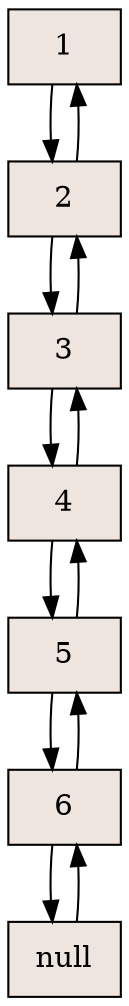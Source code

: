 digraph grafica{
rankdir=TB;
node [shape = record, style=filled, fillcolor=seashell2];
nodo1 [ label ="1"];
nodo2 [ label ="2"];
nodo3 [ label ="3"];
nodo4 [ label ="4"];
nodo5 [ label ="5"];
nodo6 [ label ="6"];
nodonull [ label ="null"];
nodo6->nodonull
nodonull->nodo6
nodo5->nodo6
nodo6->nodo5
nodo4->nodo5
nodo5->nodo4
nodo3->nodo4
nodo4->nodo3
nodo2->nodo3
nodo3->nodo2
nodo1->nodo2
nodo2->nodo1
}
